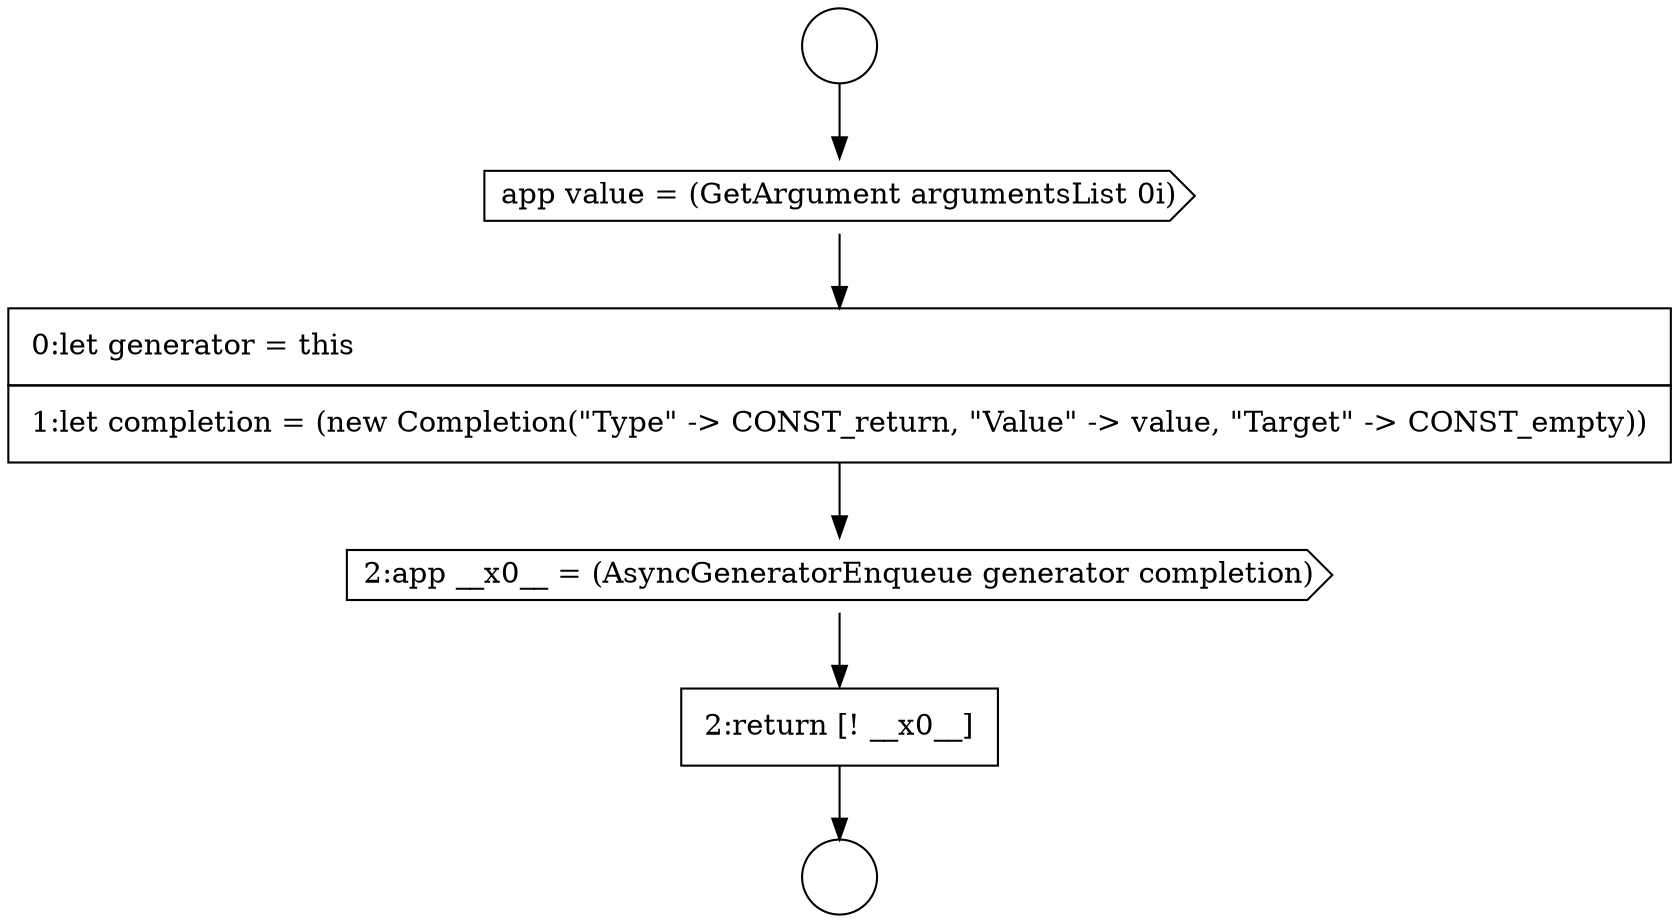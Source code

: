 digraph {
  node17046 [shape=circle label=" " color="black" fillcolor="white" style=filled]
  node17049 [shape=none, margin=0, label=<<font color="black">
    <table border="0" cellborder="1" cellspacing="0" cellpadding="10">
      <tr><td align="left">0:let generator = this</td></tr>
      <tr><td align="left">1:let completion = (new Completion(&quot;Type&quot; -&gt; CONST_return, &quot;Value&quot; -&gt; value, &quot;Target&quot; -&gt; CONST_empty))</td></tr>
    </table>
  </font>> color="black" fillcolor="white" style=filled]
  node17050 [shape=cds, label=<<font color="black">2:app __x0__ = (AsyncGeneratorEnqueue generator completion)</font>> color="black" fillcolor="white" style=filled]
  node17048 [shape=cds, label=<<font color="black">app value = (GetArgument argumentsList 0i)</font>> color="black" fillcolor="white" style=filled]
  node17051 [shape=none, margin=0, label=<<font color="black">
    <table border="0" cellborder="1" cellspacing="0" cellpadding="10">
      <tr><td align="left">2:return [! __x0__]</td></tr>
    </table>
  </font>> color="black" fillcolor="white" style=filled]
  node17047 [shape=circle label=" " color="black" fillcolor="white" style=filled]
  node17050 -> node17051 [ color="black"]
  node17049 -> node17050 [ color="black"]
  node17051 -> node17047 [ color="black"]
  node17048 -> node17049 [ color="black"]
  node17046 -> node17048 [ color="black"]
}
